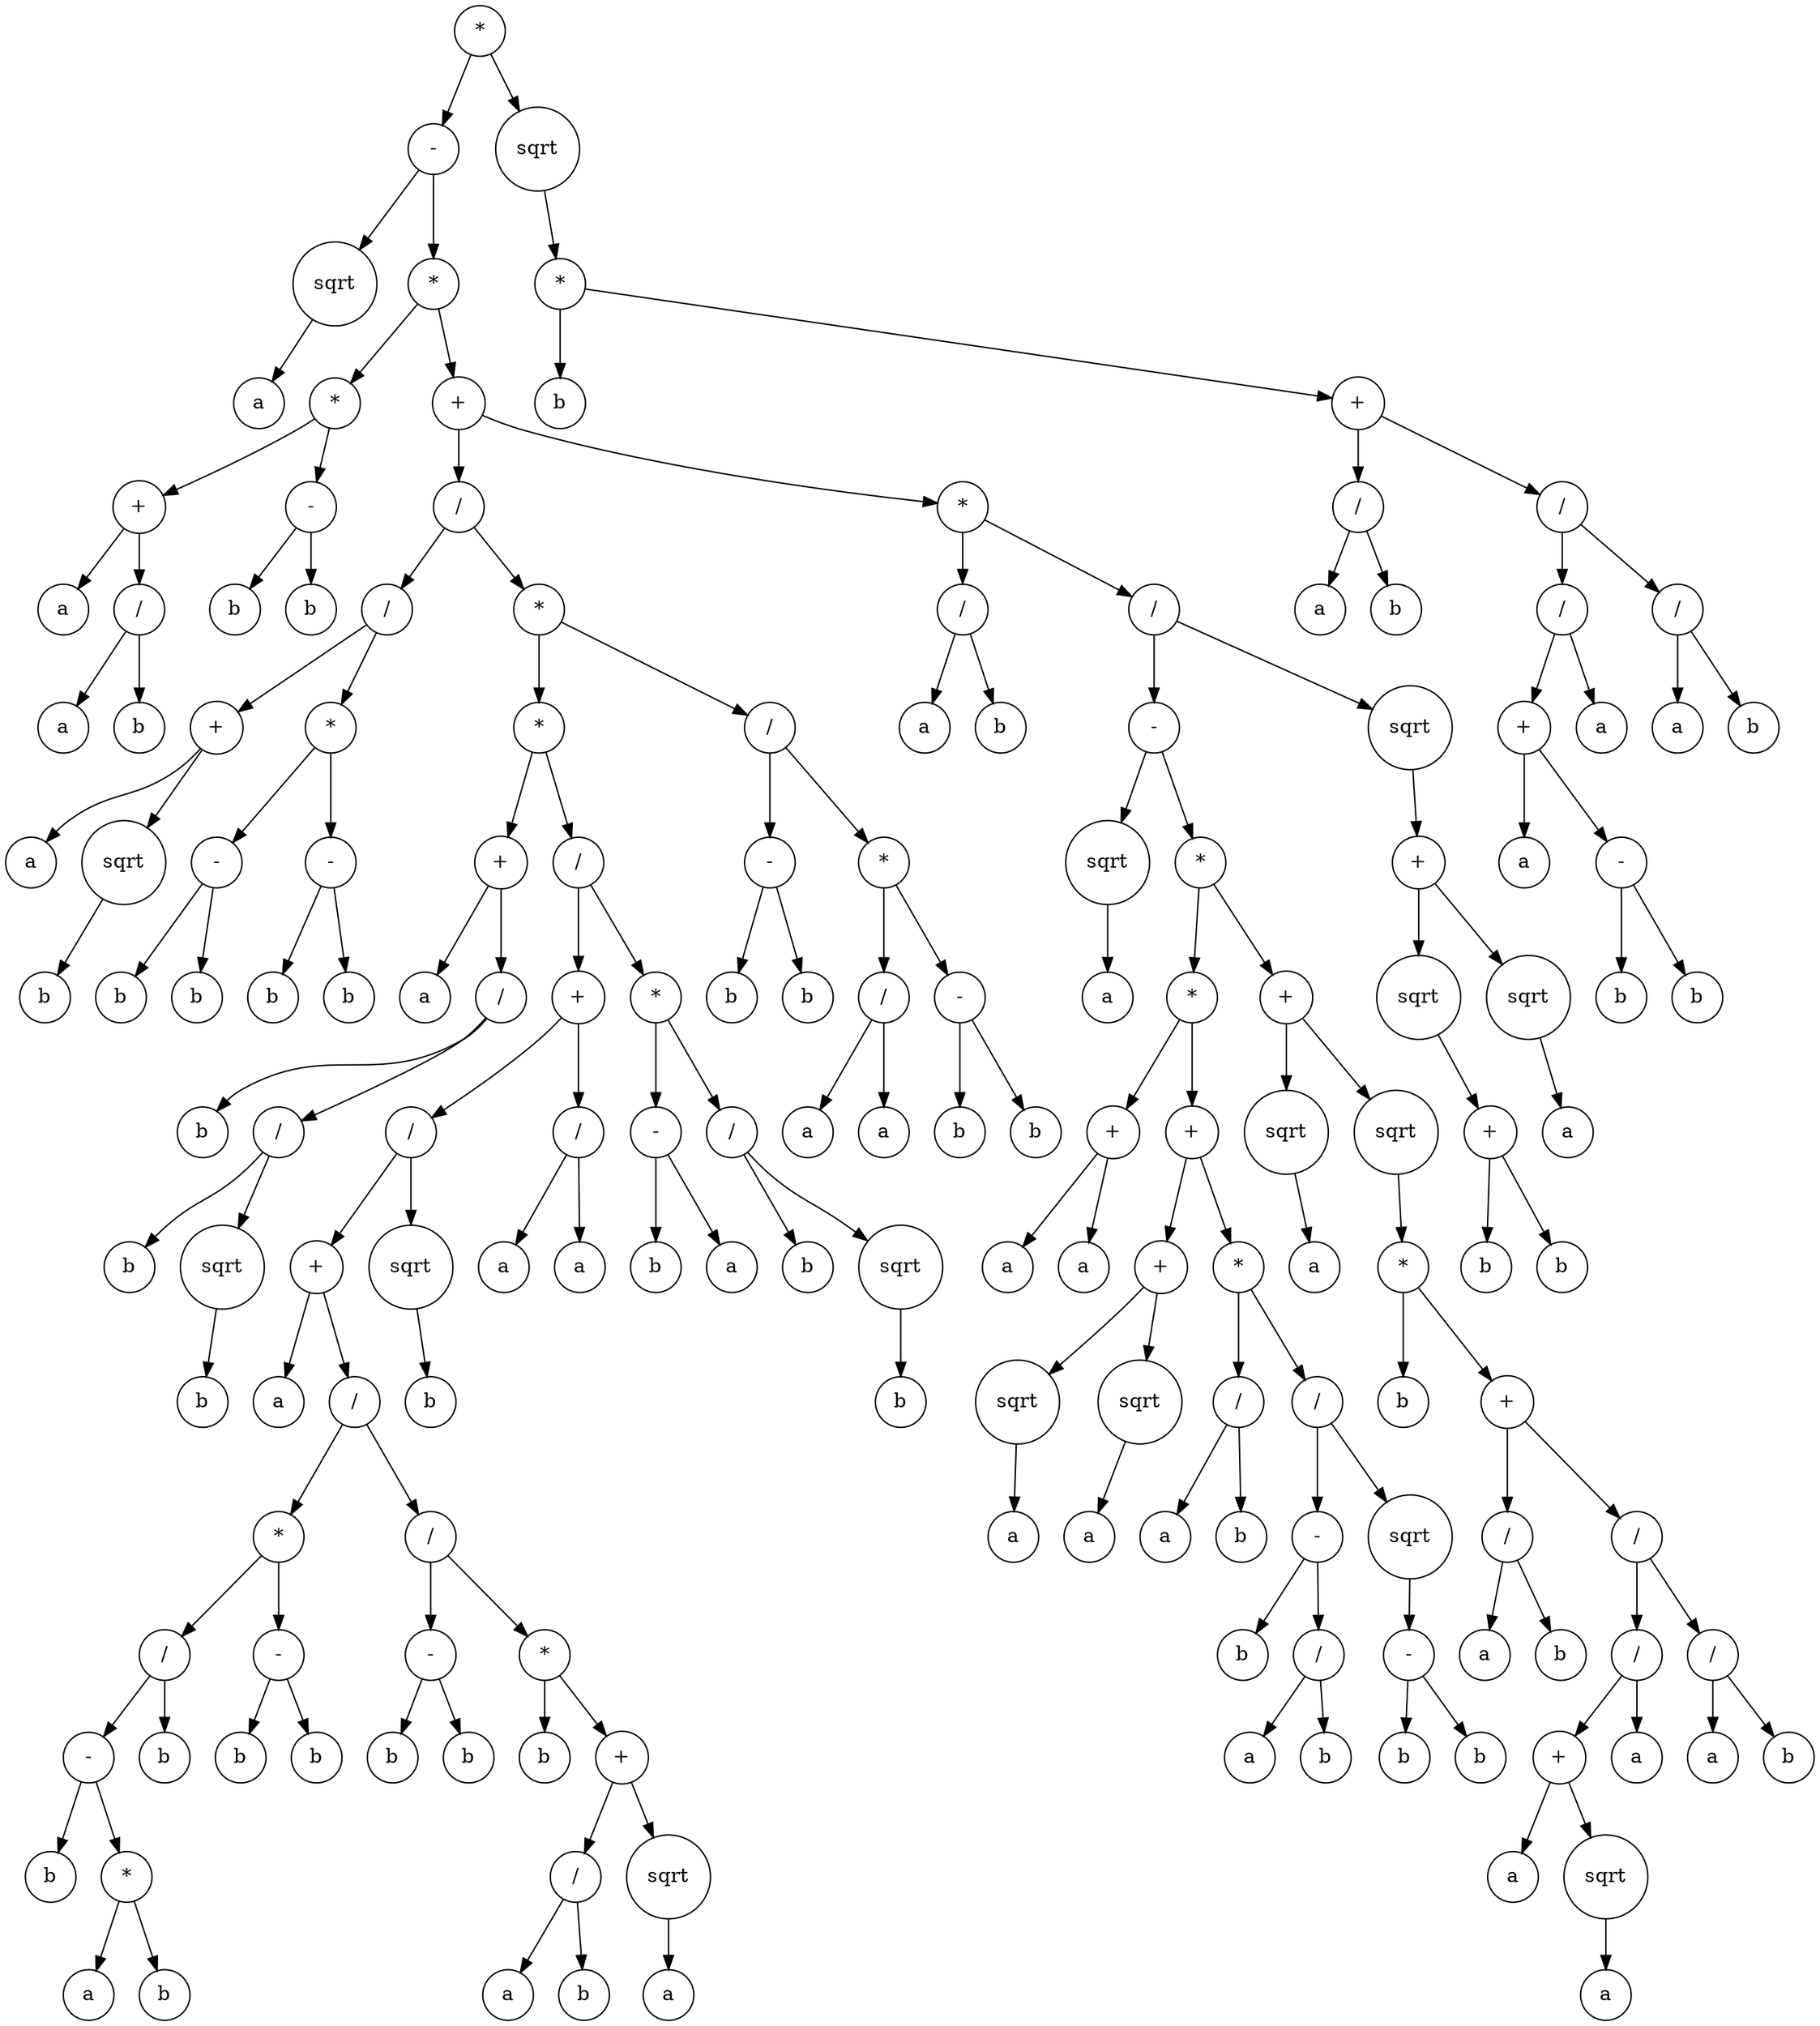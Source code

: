 digraph g {
graph [ordering=out];
node [shape=circle];
n[label = "*"];
n0[label = "-"];
n00[label = "sqrt"];
n000[label = "a"];
n00 -> n000;
n0 -> n00;
n01[label = "*"];
n010[label = "*"];
n0100[label = "+"];
n01000[label = "a"];
n0100 -> n01000;
n01001[label = "/"];
n010010[label = "a"];
n01001 -> n010010;
n010011[label = "b"];
n01001 -> n010011;
n0100 -> n01001;
n010 -> n0100;
n0101[label = "-"];
n01010[label = "b"];
n0101 -> n01010;
n01011[label = "b"];
n0101 -> n01011;
n010 -> n0101;
n01 -> n010;
n011[label = "+"];
n0110[label = "/"];
n01100[label = "/"];
n011000[label = "+"];
n0110000[label = "a"];
n011000 -> n0110000;
n0110001[label = "sqrt"];
n01100010[label = "b"];
n0110001 -> n01100010;
n011000 -> n0110001;
n01100 -> n011000;
n011001[label = "*"];
n0110010[label = "-"];
n01100100[label = "b"];
n0110010 -> n01100100;
n01100101[label = "b"];
n0110010 -> n01100101;
n011001 -> n0110010;
n0110011[label = "-"];
n01100110[label = "b"];
n0110011 -> n01100110;
n01100111[label = "b"];
n0110011 -> n01100111;
n011001 -> n0110011;
n01100 -> n011001;
n0110 -> n01100;
n01101[label = "*"];
n011010[label = "*"];
n0110100[label = "+"];
n01101000[label = "a"];
n0110100 -> n01101000;
n01101001[label = "/"];
n011010010[label = "b"];
n01101001 -> n011010010;
n011010011[label = "/"];
n0110100110[label = "b"];
n011010011 -> n0110100110;
n0110100111[label = "sqrt"];
n01101001110[label = "b"];
n0110100111 -> n01101001110;
n011010011 -> n0110100111;
n01101001 -> n011010011;
n0110100 -> n01101001;
n011010 -> n0110100;
n0110101[label = "/"];
n01101010[label = "+"];
n011010100[label = "/"];
n0110101000[label = "+"];
n01101010000[label = "a"];
n0110101000 -> n01101010000;
n01101010001[label = "/"];
n011010100010[label = "*"];
n0110101000100[label = "/"];
n01101010001000[label = "-"];
n011010100010000[label = "b"];
n01101010001000 -> n011010100010000;
n011010100010001[label = "*"];
n0110101000100010[label = "a"];
n011010100010001 -> n0110101000100010;
n0110101000100011[label = "b"];
n011010100010001 -> n0110101000100011;
n01101010001000 -> n011010100010001;
n0110101000100 -> n01101010001000;
n01101010001001[label = "b"];
n0110101000100 -> n01101010001001;
n011010100010 -> n0110101000100;
n0110101000101[label = "-"];
n01101010001010[label = "b"];
n0110101000101 -> n01101010001010;
n01101010001011[label = "b"];
n0110101000101 -> n01101010001011;
n011010100010 -> n0110101000101;
n01101010001 -> n011010100010;
n011010100011[label = "/"];
n0110101000110[label = "-"];
n01101010001100[label = "b"];
n0110101000110 -> n01101010001100;
n01101010001101[label = "b"];
n0110101000110 -> n01101010001101;
n011010100011 -> n0110101000110;
n0110101000111[label = "*"];
n01101010001110[label = "b"];
n0110101000111 -> n01101010001110;
n01101010001111[label = "+"];
n011010100011110[label = "/"];
n0110101000111100[label = "a"];
n011010100011110 -> n0110101000111100;
n0110101000111101[label = "b"];
n011010100011110 -> n0110101000111101;
n01101010001111 -> n011010100011110;
n011010100011111[label = "sqrt"];
n0110101000111110[label = "a"];
n011010100011111 -> n0110101000111110;
n01101010001111 -> n011010100011111;
n0110101000111 -> n01101010001111;
n011010100011 -> n0110101000111;
n01101010001 -> n011010100011;
n0110101000 -> n01101010001;
n011010100 -> n0110101000;
n0110101001[label = "sqrt"];
n01101010010[label = "b"];
n0110101001 -> n01101010010;
n011010100 -> n0110101001;
n01101010 -> n011010100;
n011010101[label = "/"];
n0110101010[label = "a"];
n011010101 -> n0110101010;
n0110101011[label = "a"];
n011010101 -> n0110101011;
n01101010 -> n011010101;
n0110101 -> n01101010;
n01101011[label = "*"];
n011010110[label = "-"];
n0110101100[label = "b"];
n011010110 -> n0110101100;
n0110101101[label = "a"];
n011010110 -> n0110101101;
n01101011 -> n011010110;
n011010111[label = "/"];
n0110101110[label = "b"];
n011010111 -> n0110101110;
n0110101111[label = "sqrt"];
n01101011110[label = "b"];
n0110101111 -> n01101011110;
n011010111 -> n0110101111;
n01101011 -> n011010111;
n0110101 -> n01101011;
n011010 -> n0110101;
n01101 -> n011010;
n011011[label = "/"];
n0110110[label = "-"];
n01101100[label = "b"];
n0110110 -> n01101100;
n01101101[label = "b"];
n0110110 -> n01101101;
n011011 -> n0110110;
n0110111[label = "*"];
n01101110[label = "/"];
n011011100[label = "a"];
n01101110 -> n011011100;
n011011101[label = "a"];
n01101110 -> n011011101;
n0110111 -> n01101110;
n01101111[label = "-"];
n011011110[label = "b"];
n01101111 -> n011011110;
n011011111[label = "b"];
n01101111 -> n011011111;
n0110111 -> n01101111;
n011011 -> n0110111;
n01101 -> n011011;
n0110 -> n01101;
n011 -> n0110;
n0111[label = "*"];
n01110[label = "/"];
n011100[label = "a"];
n01110 -> n011100;
n011101[label = "b"];
n01110 -> n011101;
n0111 -> n01110;
n01111[label = "/"];
n011110[label = "-"];
n0111100[label = "sqrt"];
n01111000[label = "a"];
n0111100 -> n01111000;
n011110 -> n0111100;
n0111101[label = "*"];
n01111010[label = "*"];
n011110100[label = "+"];
n0111101000[label = "a"];
n011110100 -> n0111101000;
n0111101001[label = "a"];
n011110100 -> n0111101001;
n01111010 -> n011110100;
n011110101[label = "+"];
n0111101010[label = "+"];
n01111010100[label = "sqrt"];
n011110101000[label = "a"];
n01111010100 -> n011110101000;
n0111101010 -> n01111010100;
n01111010101[label = "sqrt"];
n011110101010[label = "a"];
n01111010101 -> n011110101010;
n0111101010 -> n01111010101;
n011110101 -> n0111101010;
n0111101011[label = "*"];
n01111010110[label = "/"];
n011110101100[label = "a"];
n01111010110 -> n011110101100;
n011110101101[label = "b"];
n01111010110 -> n011110101101;
n0111101011 -> n01111010110;
n01111010111[label = "/"];
n011110101110[label = "-"];
n0111101011100[label = "b"];
n011110101110 -> n0111101011100;
n0111101011101[label = "/"];
n01111010111010[label = "a"];
n0111101011101 -> n01111010111010;
n01111010111011[label = "b"];
n0111101011101 -> n01111010111011;
n011110101110 -> n0111101011101;
n01111010111 -> n011110101110;
n011110101111[label = "sqrt"];
n0111101011110[label = "-"];
n01111010111100[label = "b"];
n0111101011110 -> n01111010111100;
n01111010111101[label = "b"];
n0111101011110 -> n01111010111101;
n011110101111 -> n0111101011110;
n01111010111 -> n011110101111;
n0111101011 -> n01111010111;
n011110101 -> n0111101011;
n01111010 -> n011110101;
n0111101 -> n01111010;
n01111011[label = "+"];
n011110110[label = "sqrt"];
n0111101100[label = "a"];
n011110110 -> n0111101100;
n01111011 -> n011110110;
n011110111[label = "sqrt"];
n0111101110[label = "*"];
n01111011100[label = "b"];
n0111101110 -> n01111011100;
n01111011101[label = "+"];
n011110111010[label = "/"];
n0111101110100[label = "a"];
n011110111010 -> n0111101110100;
n0111101110101[label = "b"];
n011110111010 -> n0111101110101;
n01111011101 -> n011110111010;
n011110111011[label = "/"];
n0111101110110[label = "/"];
n01111011101100[label = "+"];
n011110111011000[label = "a"];
n01111011101100 -> n011110111011000;
n011110111011001[label = "sqrt"];
n0111101110110010[label = "a"];
n011110111011001 -> n0111101110110010;
n01111011101100 -> n011110111011001;
n0111101110110 -> n01111011101100;
n01111011101101[label = "a"];
n0111101110110 -> n01111011101101;
n011110111011 -> n0111101110110;
n0111101110111[label = "/"];
n01111011101110[label = "a"];
n0111101110111 -> n01111011101110;
n01111011101111[label = "b"];
n0111101110111 -> n01111011101111;
n011110111011 -> n0111101110111;
n01111011101 -> n011110111011;
n0111101110 -> n01111011101;
n011110111 -> n0111101110;
n01111011 -> n011110111;
n0111101 -> n01111011;
n011110 -> n0111101;
n01111 -> n011110;
n011111[label = "sqrt"];
n0111110[label = "+"];
n01111100[label = "sqrt"];
n011111000[label = "+"];
n0111110000[label = "b"];
n011111000 -> n0111110000;
n0111110001[label = "b"];
n011111000 -> n0111110001;
n01111100 -> n011111000;
n0111110 -> n01111100;
n01111101[label = "sqrt"];
n011111010[label = "a"];
n01111101 -> n011111010;
n0111110 -> n01111101;
n011111 -> n0111110;
n01111 -> n011111;
n0111 -> n01111;
n011 -> n0111;
n01 -> n011;
n0 -> n01;
n -> n0;
n1[label = "sqrt"];
n10[label = "*"];
n100[label = "b"];
n10 -> n100;
n101[label = "+"];
n1010[label = "/"];
n10100[label = "a"];
n1010 -> n10100;
n10101[label = "b"];
n1010 -> n10101;
n101 -> n1010;
n1011[label = "/"];
n10110[label = "/"];
n101100[label = "+"];
n1011000[label = "a"];
n101100 -> n1011000;
n1011001[label = "-"];
n10110010[label = "b"];
n1011001 -> n10110010;
n10110011[label = "b"];
n1011001 -> n10110011;
n101100 -> n1011001;
n10110 -> n101100;
n101101[label = "a"];
n10110 -> n101101;
n1011 -> n10110;
n10111[label = "/"];
n101110[label = "a"];
n10111 -> n101110;
n101111[label = "b"];
n10111 -> n101111;
n1011 -> n10111;
n101 -> n1011;
n10 -> n101;
n1 -> n10;
n -> n1;
}
